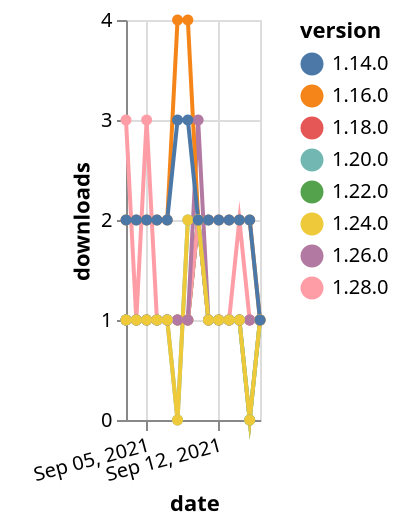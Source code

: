{"$schema": "https://vega.github.io/schema/vega-lite/v5.json", "description": "A simple bar chart with embedded data.", "data": {"values": [{"date": "2021-09-03", "total": 262, "delta": 1, "version": "1.18.0"}, {"date": "2021-09-04", "total": 263, "delta": 1, "version": "1.18.0"}, {"date": "2021-09-05", "total": 264, "delta": 1, "version": "1.18.0"}, {"date": "2021-09-06", "total": 265, "delta": 1, "version": "1.18.0"}, {"date": "2021-09-07", "total": 266, "delta": 1, "version": "1.18.0"}, {"date": "2021-09-08", "total": 267, "delta": 1, "version": "1.18.0"}, {"date": "2021-09-09", "total": 268, "delta": 1, "version": "1.18.0"}, {"date": "2021-09-10", "total": 270, "delta": 2, "version": "1.18.0"}, {"date": "2021-09-11", "total": 271, "delta": 1, "version": "1.18.0"}, {"date": "2021-09-12", "total": 272, "delta": 1, "version": "1.18.0"}, {"date": "2021-09-13", "total": 273, "delta": 1, "version": "1.18.0"}, {"date": "2021-09-14", "total": 274, "delta": 1, "version": "1.18.0"}, {"date": "2021-09-15", "total": 275, "delta": 1, "version": "1.18.0"}, {"date": "2021-09-16", "total": 276, "delta": 1, "version": "1.18.0"}, {"date": "2021-09-03", "total": 197, "delta": 1, "version": "1.22.0"}, {"date": "2021-09-04", "total": 198, "delta": 1, "version": "1.22.0"}, {"date": "2021-09-05", "total": 199, "delta": 1, "version": "1.22.0"}, {"date": "2021-09-06", "total": 200, "delta": 1, "version": "1.22.0"}, {"date": "2021-09-07", "total": 201, "delta": 1, "version": "1.22.0"}, {"date": "2021-09-08", "total": 202, "delta": 1, "version": "1.22.0"}, {"date": "2021-09-09", "total": 203, "delta": 1, "version": "1.22.0"}, {"date": "2021-09-10", "total": 205, "delta": 2, "version": "1.22.0"}, {"date": "2021-09-11", "total": 206, "delta": 1, "version": "1.22.0"}, {"date": "2021-09-12", "total": 207, "delta": 1, "version": "1.22.0"}, {"date": "2021-09-13", "total": 208, "delta": 1, "version": "1.22.0"}, {"date": "2021-09-14", "total": 209, "delta": 1, "version": "1.22.0"}, {"date": "2021-09-15", "total": 209, "delta": 0, "version": "1.22.0"}, {"date": "2021-09-16", "total": 210, "delta": 1, "version": "1.22.0"}, {"date": "2021-09-03", "total": 126, "delta": 3, "version": "1.28.0"}, {"date": "2021-09-04", "total": 127, "delta": 1, "version": "1.28.0"}, {"date": "2021-09-05", "total": 130, "delta": 3, "version": "1.28.0"}, {"date": "2021-09-06", "total": 131, "delta": 1, "version": "1.28.0"}, {"date": "2021-09-07", "total": 132, "delta": 1, "version": "1.28.0"}, {"date": "2021-09-08", "total": 133, "delta": 1, "version": "1.28.0"}, {"date": "2021-09-09", "total": 134, "delta": 1, "version": "1.28.0"}, {"date": "2021-09-10", "total": 136, "delta": 2, "version": "1.28.0"}, {"date": "2021-09-11", "total": 137, "delta": 1, "version": "1.28.0"}, {"date": "2021-09-12", "total": 138, "delta": 1, "version": "1.28.0"}, {"date": "2021-09-13", "total": 139, "delta": 1, "version": "1.28.0"}, {"date": "2021-09-14", "total": 141, "delta": 2, "version": "1.28.0"}, {"date": "2021-09-15", "total": 142, "delta": 1, "version": "1.28.0"}, {"date": "2021-09-16", "total": 143, "delta": 1, "version": "1.28.0"}, {"date": "2021-09-03", "total": 210, "delta": 1, "version": "1.26.0"}, {"date": "2021-09-04", "total": 211, "delta": 1, "version": "1.26.0"}, {"date": "2021-09-05", "total": 212, "delta": 1, "version": "1.26.0"}, {"date": "2021-09-06", "total": 213, "delta": 1, "version": "1.26.0"}, {"date": "2021-09-07", "total": 214, "delta": 1, "version": "1.26.0"}, {"date": "2021-09-08", "total": 215, "delta": 1, "version": "1.26.0"}, {"date": "2021-09-09", "total": 216, "delta": 1, "version": "1.26.0"}, {"date": "2021-09-10", "total": 219, "delta": 3, "version": "1.26.0"}, {"date": "2021-09-11", "total": 220, "delta": 1, "version": "1.26.0"}, {"date": "2021-09-12", "total": 221, "delta": 1, "version": "1.26.0"}, {"date": "2021-09-13", "total": 222, "delta": 1, "version": "1.26.0"}, {"date": "2021-09-14", "total": 223, "delta": 1, "version": "1.26.0"}, {"date": "2021-09-15", "total": 224, "delta": 1, "version": "1.26.0"}, {"date": "2021-09-16", "total": 225, "delta": 1, "version": "1.26.0"}, {"date": "2021-09-03", "total": 201, "delta": 1, "version": "1.20.0"}, {"date": "2021-09-04", "total": 202, "delta": 1, "version": "1.20.0"}, {"date": "2021-09-05", "total": 203, "delta": 1, "version": "1.20.0"}, {"date": "2021-09-06", "total": 204, "delta": 1, "version": "1.20.0"}, {"date": "2021-09-07", "total": 205, "delta": 1, "version": "1.20.0"}, {"date": "2021-09-08", "total": 205, "delta": 0, "version": "1.20.0"}, {"date": "2021-09-09", "total": 207, "delta": 2, "version": "1.20.0"}, {"date": "2021-09-10", "total": 209, "delta": 2, "version": "1.20.0"}, {"date": "2021-09-11", "total": 210, "delta": 1, "version": "1.20.0"}, {"date": "2021-09-12", "total": 211, "delta": 1, "version": "1.20.0"}, {"date": "2021-09-13", "total": 212, "delta": 1, "version": "1.20.0"}, {"date": "2021-09-14", "total": 213, "delta": 1, "version": "1.20.0"}, {"date": "2021-09-15", "total": 213, "delta": 0, "version": "1.20.0"}, {"date": "2021-09-16", "total": 214, "delta": 1, "version": "1.20.0"}, {"date": "2021-09-03", "total": 2513, "delta": 2, "version": "1.16.0"}, {"date": "2021-09-04", "total": 2515, "delta": 2, "version": "1.16.0"}, {"date": "2021-09-05", "total": 2517, "delta": 2, "version": "1.16.0"}, {"date": "2021-09-06", "total": 2519, "delta": 2, "version": "1.16.0"}, {"date": "2021-09-07", "total": 2521, "delta": 2, "version": "1.16.0"}, {"date": "2021-09-08", "total": 2525, "delta": 4, "version": "1.16.0"}, {"date": "2021-09-09", "total": 2529, "delta": 4, "version": "1.16.0"}, {"date": "2021-09-10", "total": 2531, "delta": 2, "version": "1.16.0"}, {"date": "2021-09-11", "total": 2533, "delta": 2, "version": "1.16.0"}, {"date": "2021-09-12", "total": 2535, "delta": 2, "version": "1.16.0"}, {"date": "2021-09-13", "total": 2537, "delta": 2, "version": "1.16.0"}, {"date": "2021-09-14", "total": 2539, "delta": 2, "version": "1.16.0"}, {"date": "2021-09-15", "total": 2541, "delta": 2, "version": "1.16.0"}, {"date": "2021-09-16", "total": 2542, "delta": 1, "version": "1.16.0"}, {"date": "2021-09-03", "total": 172, "delta": 1, "version": "1.24.0"}, {"date": "2021-09-04", "total": 173, "delta": 1, "version": "1.24.0"}, {"date": "2021-09-05", "total": 174, "delta": 1, "version": "1.24.0"}, {"date": "2021-09-06", "total": 175, "delta": 1, "version": "1.24.0"}, {"date": "2021-09-07", "total": 176, "delta": 1, "version": "1.24.0"}, {"date": "2021-09-08", "total": 176, "delta": 0, "version": "1.24.0"}, {"date": "2021-09-09", "total": 178, "delta": 2, "version": "1.24.0"}, {"date": "2021-09-10", "total": 180, "delta": 2, "version": "1.24.0"}, {"date": "2021-09-11", "total": 181, "delta": 1, "version": "1.24.0"}, {"date": "2021-09-12", "total": 182, "delta": 1, "version": "1.24.0"}, {"date": "2021-09-13", "total": 183, "delta": 1, "version": "1.24.0"}, {"date": "2021-09-14", "total": 184, "delta": 1, "version": "1.24.0"}, {"date": "2021-09-15", "total": 184, "delta": 0, "version": "1.24.0"}, {"date": "2021-09-16", "total": 185, "delta": 1, "version": "1.24.0"}, {"date": "2021-09-03", "total": 2350, "delta": 2, "version": "1.14.0"}, {"date": "2021-09-04", "total": 2352, "delta": 2, "version": "1.14.0"}, {"date": "2021-09-05", "total": 2354, "delta": 2, "version": "1.14.0"}, {"date": "2021-09-06", "total": 2356, "delta": 2, "version": "1.14.0"}, {"date": "2021-09-07", "total": 2358, "delta": 2, "version": "1.14.0"}, {"date": "2021-09-08", "total": 2361, "delta": 3, "version": "1.14.0"}, {"date": "2021-09-09", "total": 2364, "delta": 3, "version": "1.14.0"}, {"date": "2021-09-10", "total": 2366, "delta": 2, "version": "1.14.0"}, {"date": "2021-09-11", "total": 2368, "delta": 2, "version": "1.14.0"}, {"date": "2021-09-12", "total": 2370, "delta": 2, "version": "1.14.0"}, {"date": "2021-09-13", "total": 2372, "delta": 2, "version": "1.14.0"}, {"date": "2021-09-14", "total": 2374, "delta": 2, "version": "1.14.0"}, {"date": "2021-09-15", "total": 2376, "delta": 2, "version": "1.14.0"}, {"date": "2021-09-16", "total": 2377, "delta": 1, "version": "1.14.0"}]}, "width": "container", "mark": {"type": "line", "point": {"filled": true}}, "encoding": {"x": {"field": "date", "type": "temporal", "timeUnit": "yearmonthdate", "title": "date", "axis": {"labelAngle": -15}}, "y": {"field": "delta", "type": "quantitative", "title": "downloads"}, "color": {"field": "version", "type": "nominal"}, "tooltip": {"field": "delta"}}}